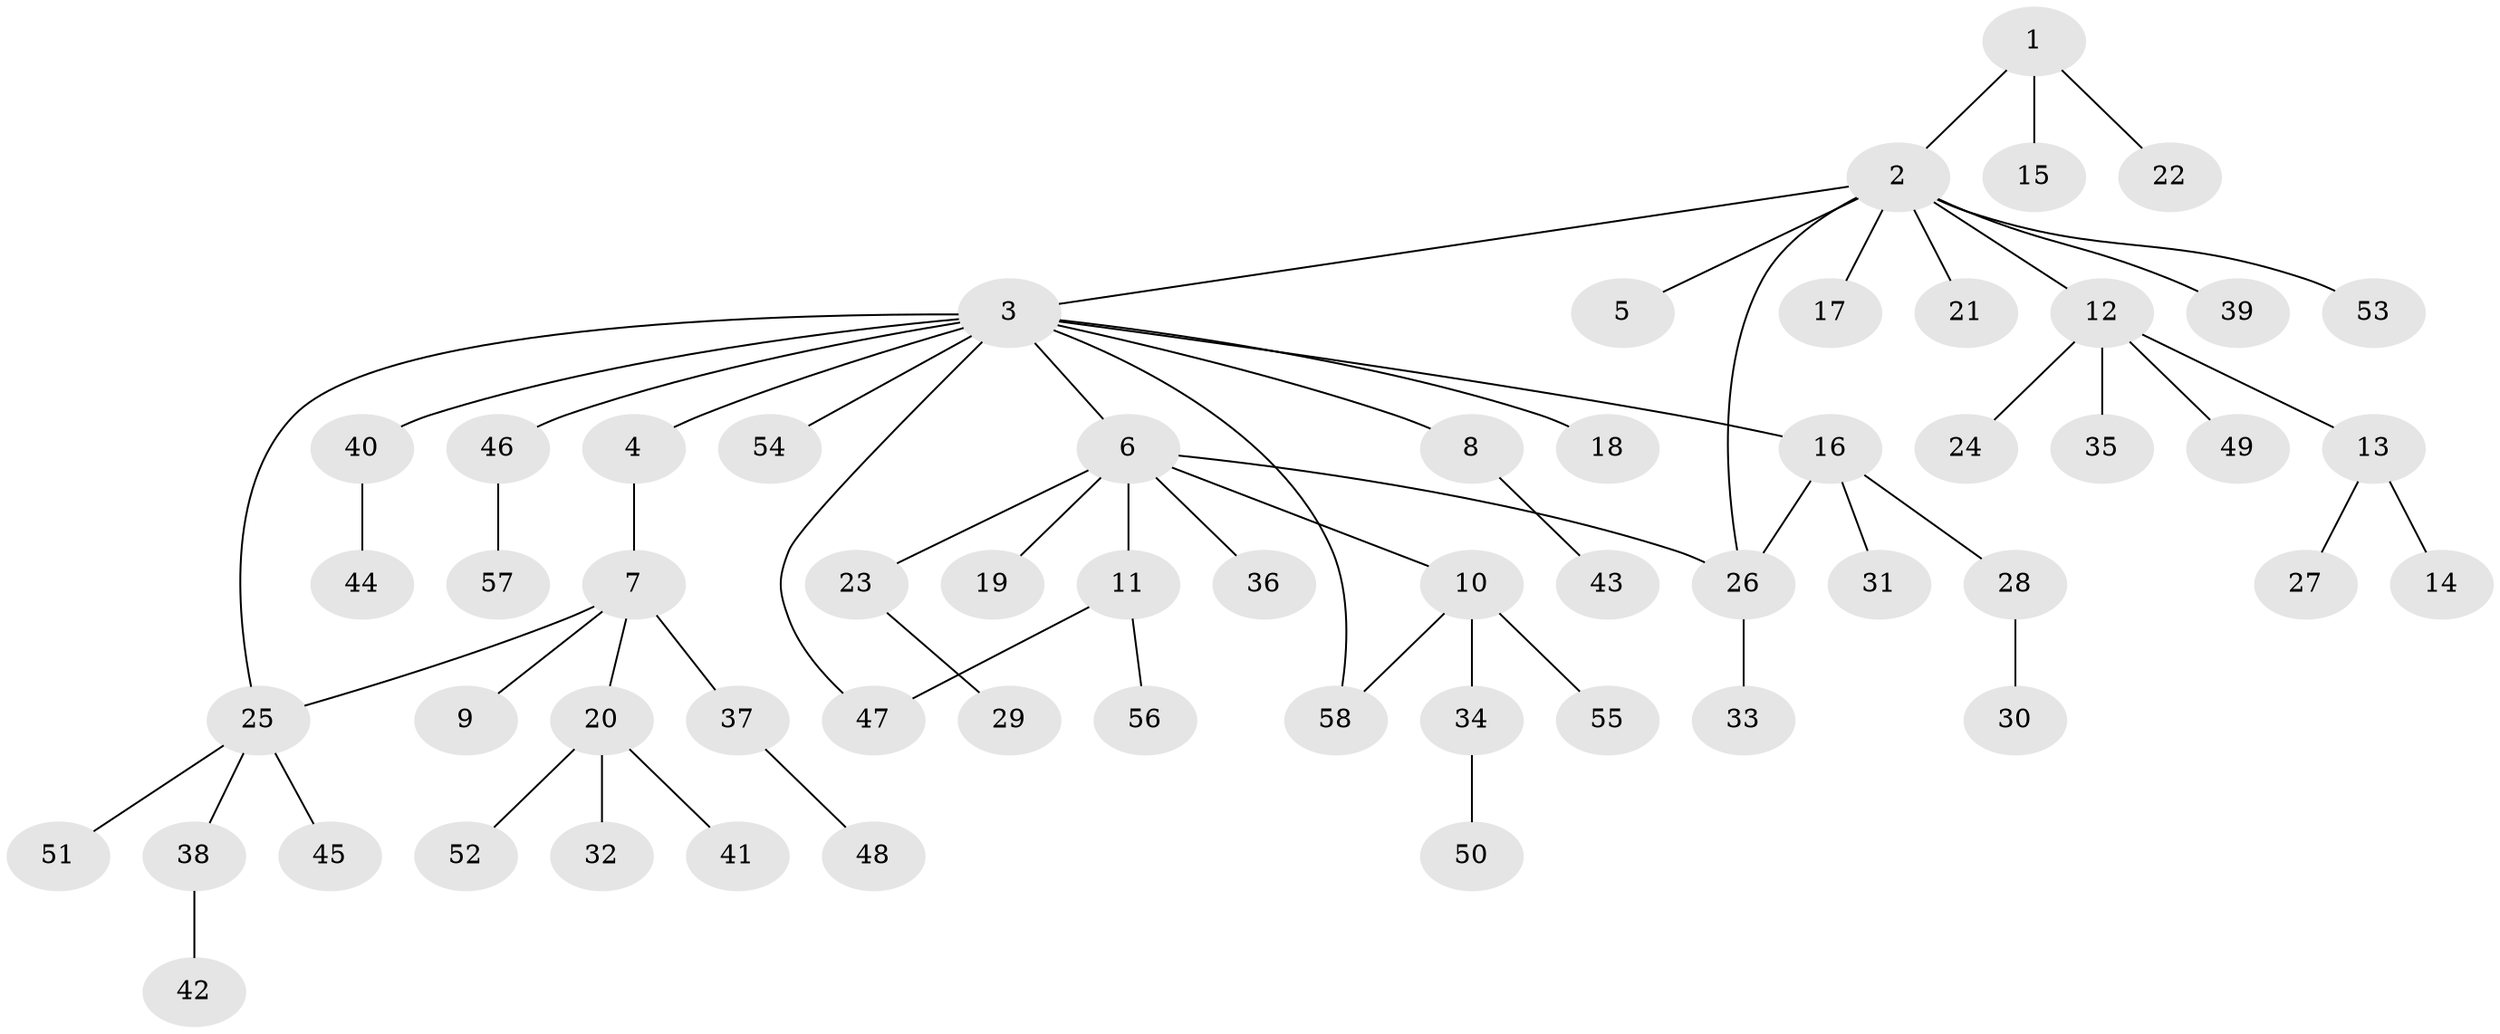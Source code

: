 // Generated by graph-tools (version 1.1) at 2025/11/02/27/25 16:11:16]
// undirected, 58 vertices, 62 edges
graph export_dot {
graph [start="1"]
  node [color=gray90,style=filled];
  1;
  2;
  3;
  4;
  5;
  6;
  7;
  8;
  9;
  10;
  11;
  12;
  13;
  14;
  15;
  16;
  17;
  18;
  19;
  20;
  21;
  22;
  23;
  24;
  25;
  26;
  27;
  28;
  29;
  30;
  31;
  32;
  33;
  34;
  35;
  36;
  37;
  38;
  39;
  40;
  41;
  42;
  43;
  44;
  45;
  46;
  47;
  48;
  49;
  50;
  51;
  52;
  53;
  54;
  55;
  56;
  57;
  58;
  1 -- 2;
  1 -- 15;
  1 -- 22;
  2 -- 3;
  2 -- 5;
  2 -- 12;
  2 -- 17;
  2 -- 21;
  2 -- 26;
  2 -- 39;
  2 -- 53;
  3 -- 4;
  3 -- 6;
  3 -- 8;
  3 -- 16;
  3 -- 18;
  3 -- 25;
  3 -- 40;
  3 -- 46;
  3 -- 47;
  3 -- 54;
  3 -- 58;
  4 -- 7;
  6 -- 10;
  6 -- 11;
  6 -- 19;
  6 -- 23;
  6 -- 26;
  6 -- 36;
  7 -- 9;
  7 -- 20;
  7 -- 25;
  7 -- 37;
  8 -- 43;
  10 -- 34;
  10 -- 55;
  10 -- 58;
  11 -- 47;
  11 -- 56;
  12 -- 13;
  12 -- 24;
  12 -- 35;
  12 -- 49;
  13 -- 14;
  13 -- 27;
  16 -- 26;
  16 -- 28;
  16 -- 31;
  20 -- 32;
  20 -- 41;
  20 -- 52;
  23 -- 29;
  25 -- 38;
  25 -- 45;
  25 -- 51;
  26 -- 33;
  28 -- 30;
  34 -- 50;
  37 -- 48;
  38 -- 42;
  40 -- 44;
  46 -- 57;
}
